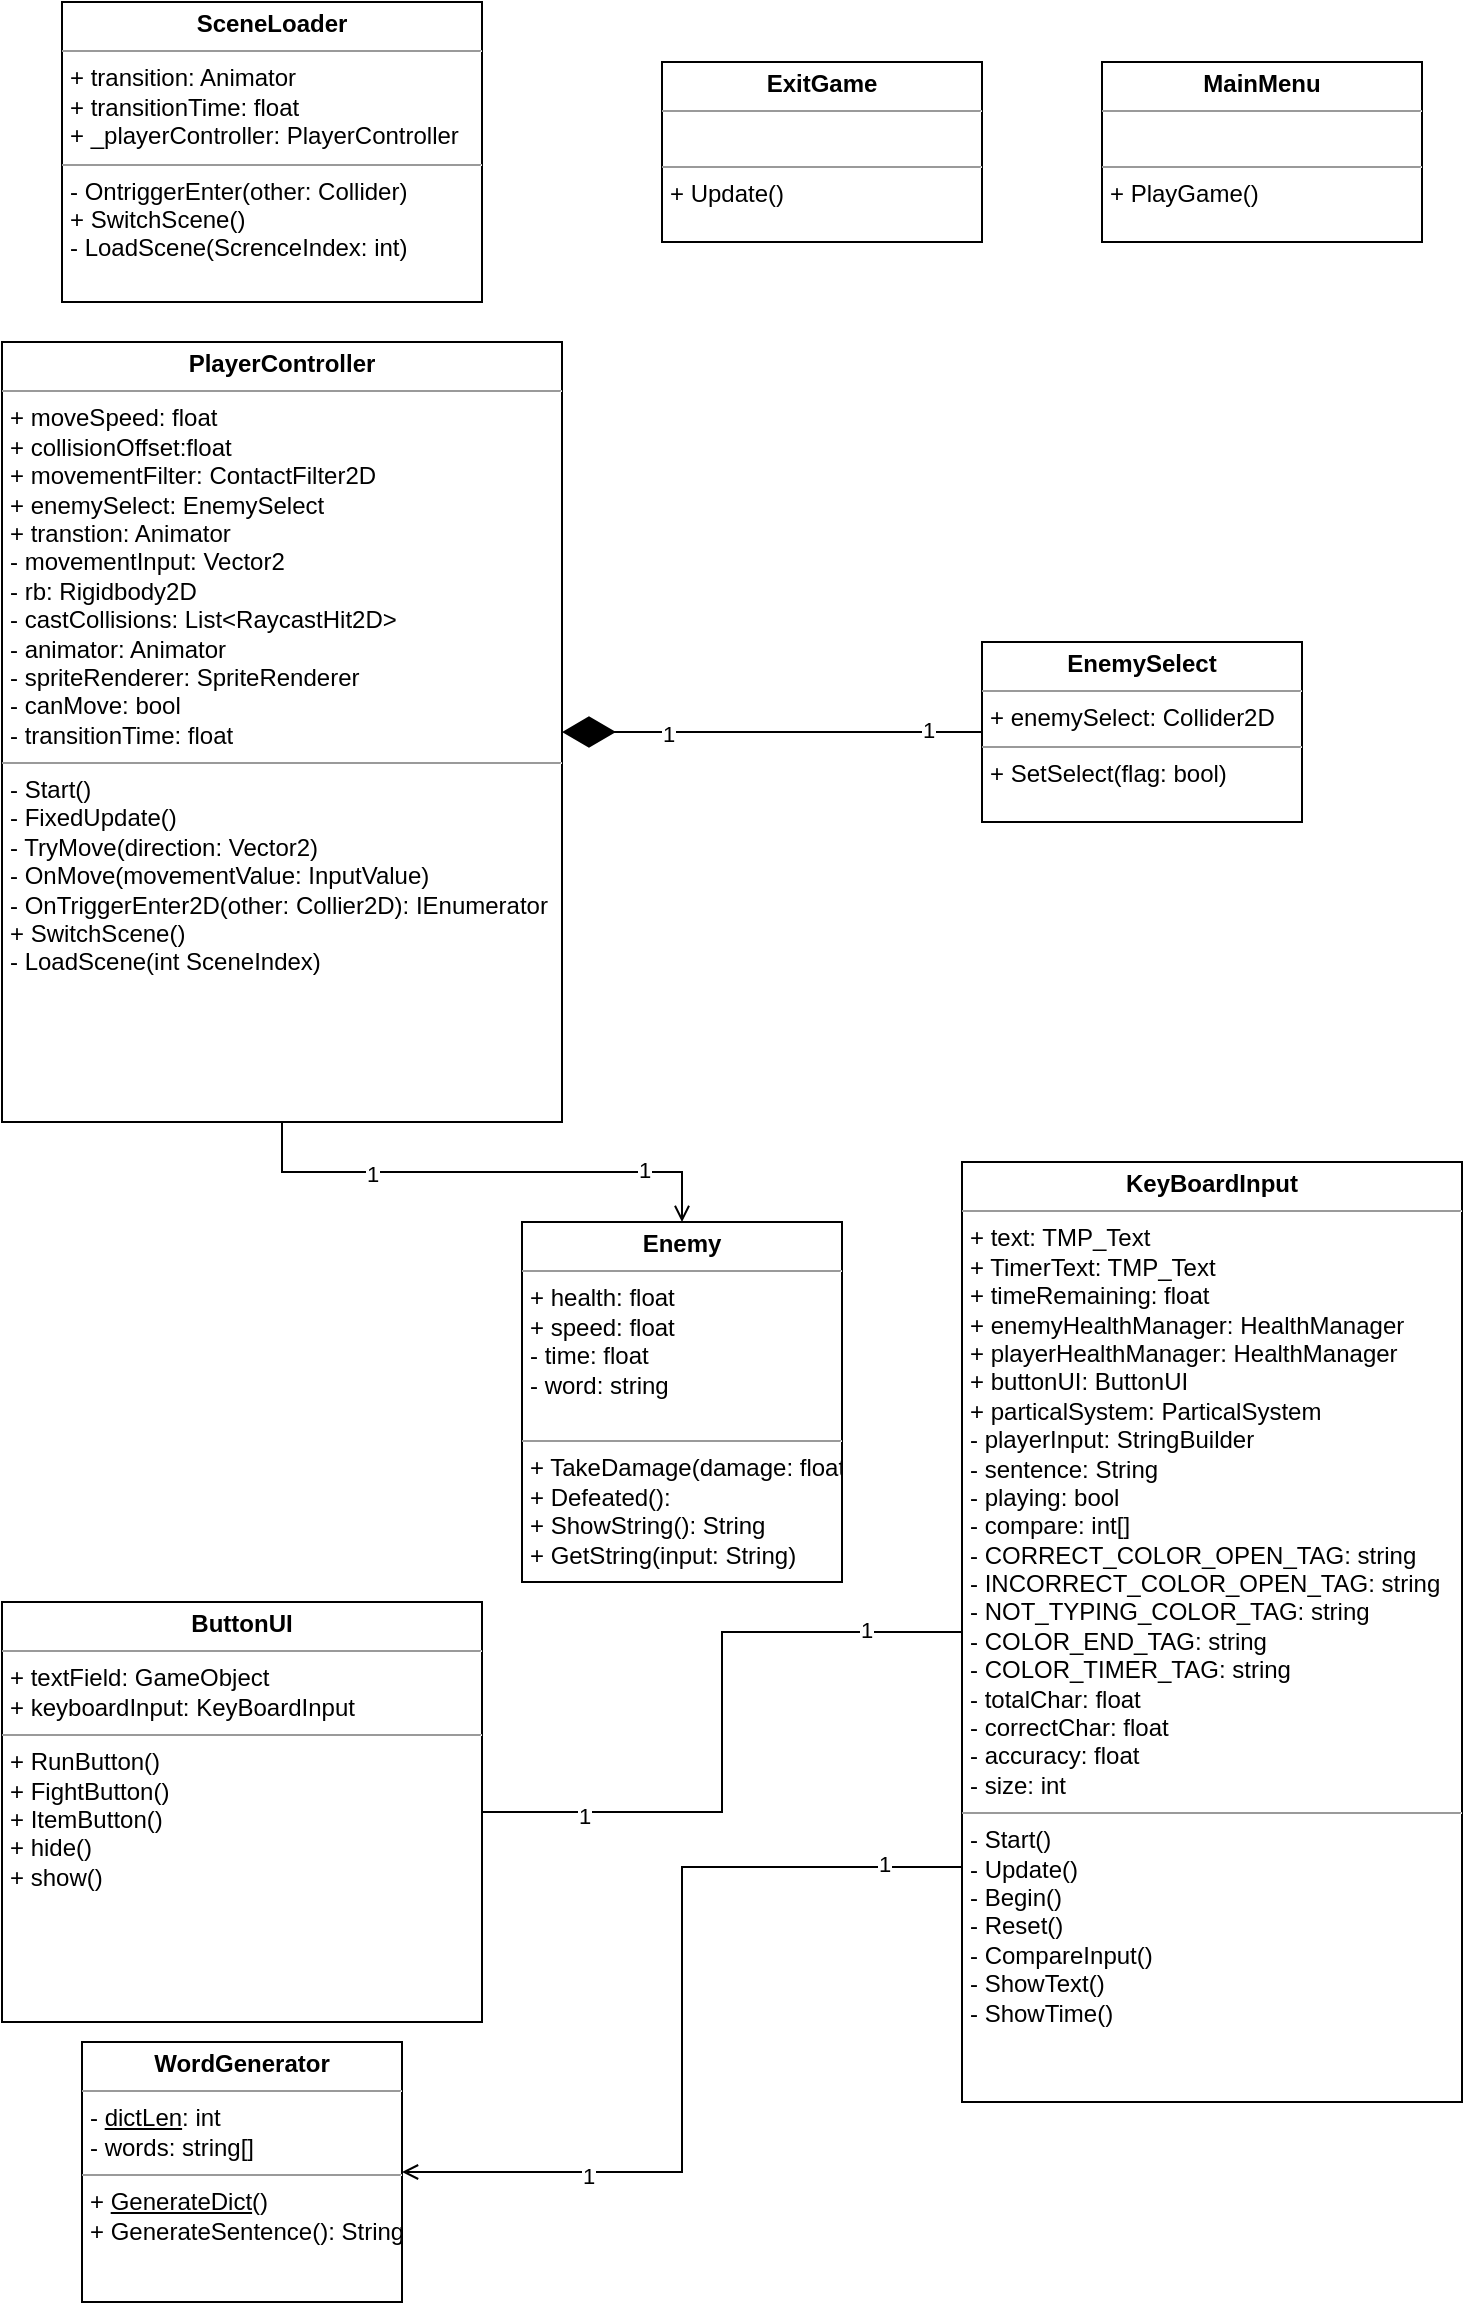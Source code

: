 <mxfile version="20.5.3" type="device"><diagram id="O7XUgZC3HYFxUBH4jLJh" name="Page-1"><mxGraphModel dx="1422" dy="754" grid="1" gridSize="10" guides="1" tooltips="1" connect="1" arrows="1" fold="1" page="1" pageScale="1" pageWidth="827" pageHeight="1169" math="0" shadow="0"><root><mxCell id="0"/><mxCell id="1" parent="0"/><mxCell id="2caRgrS_y1_bXxncPg1K-25" style="edgeStyle=orthogonalEdgeStyle;rounded=0;orthogonalLoop=1;jettySize=auto;html=1;exitX=0.5;exitY=1;exitDx=0;exitDy=0;entryX=0.5;entryY=0;entryDx=0;entryDy=0;endArrow=open;endFill=0;" edge="1" parent="1" source="2caRgrS_y1_bXxncPg1K-5" target="2caRgrS_y1_bXxncPg1K-24"><mxGeometry relative="1" as="geometry"/></mxCell><mxCell id="2caRgrS_y1_bXxncPg1K-26" value="1" style="edgeLabel;html=1;align=center;verticalAlign=middle;resizable=0;points=[];" vertex="1" connectable="0" parent="2caRgrS_y1_bXxncPg1K-25"><mxGeometry x="-0.44" y="-1" relative="1" as="geometry"><mxPoint as="offset"/></mxGeometry></mxCell><mxCell id="2caRgrS_y1_bXxncPg1K-27" value="1" style="edgeLabel;html=1;align=center;verticalAlign=middle;resizable=0;points=[];" vertex="1" connectable="0" parent="2caRgrS_y1_bXxncPg1K-25"><mxGeometry x="0.648" y="1" relative="1" as="geometry"><mxPoint as="offset"/></mxGeometry></mxCell><mxCell id="2caRgrS_y1_bXxncPg1K-5" value="&lt;p style=&quot;margin:0px;margin-top:4px;text-align:center;&quot;&gt;&lt;b&gt;PlayerController&lt;/b&gt;&lt;/p&gt;&lt;hr size=&quot;1&quot;&gt;&lt;p style=&quot;margin:0px;margin-left:4px;&quot;&gt;+ moveSpeed: float&lt;/p&gt;&lt;p style=&quot;margin:0px;margin-left:4px;&quot;&gt;+ collisionOffset:float&lt;/p&gt;&lt;p style=&quot;margin:0px;margin-left:4px;&quot;&gt;+ movementFilter: ContactFilter2D&lt;/p&gt;&lt;p style=&quot;margin:0px;margin-left:4px;&quot;&gt;+ enemySelect: EnemySelect&lt;/p&gt;&lt;p style=&quot;margin:0px;margin-left:4px;&quot;&gt;+ transtion: Animator&lt;/p&gt;&lt;p style=&quot;margin:0px;margin-left:4px;&quot;&gt;- movementInput: Vector2&lt;/p&gt;&lt;p style=&quot;margin:0px;margin-left:4px;&quot;&gt;- rb: Rigidbody2D&lt;/p&gt;&lt;p style=&quot;margin:0px;margin-left:4px;&quot;&gt;- castCollisions: List&amp;lt;RaycastHit2D&amp;gt;&lt;/p&gt;&lt;p style=&quot;margin:0px;margin-left:4px;&quot;&gt;- animator: Animator&lt;/p&gt;&lt;p style=&quot;margin:0px;margin-left:4px;&quot;&gt;- spriteRenderer: SpriteRenderer&lt;/p&gt;&lt;p style=&quot;margin:0px;margin-left:4px;&quot;&gt;- canMove: bool&lt;/p&gt;&lt;p style=&quot;margin:0px;margin-left:4px;&quot;&gt;- transitionTime: float&lt;/p&gt;&lt;hr size=&quot;1&quot;&gt;&lt;p style=&quot;margin:0px;margin-left:4px;&quot;&gt;- Start()&lt;/p&gt;&lt;p style=&quot;margin:0px;margin-left:4px;&quot;&gt;- FixedUpdate()&lt;/p&gt;&lt;p style=&quot;margin:0px;margin-left:4px;&quot;&gt;- TryMove(direction: Vector2)&lt;/p&gt;&lt;p style=&quot;margin:0px;margin-left:4px;&quot;&gt;- OnMove(movementValue: InputValue)&lt;/p&gt;&lt;p style=&quot;margin:0px;margin-left:4px;&quot;&gt;- OnTriggerEnter2D(other: Collier2D): IEnumerator&lt;/p&gt;&lt;p style=&quot;margin:0px;margin-left:4px;&quot;&gt;+ SwitchScene()&lt;/p&gt;&lt;p style=&quot;margin:0px;margin-left:4px;&quot;&gt;- LoadScene(int SceneIndex)&lt;/p&gt;" style="verticalAlign=top;align=left;overflow=fill;fontSize=12;fontFamily=Helvetica;html=1;" vertex="1" parent="1"><mxGeometry x="60" y="180" width="280" height="390" as="geometry"/></mxCell><mxCell id="2caRgrS_y1_bXxncPg1K-6" value="&lt;p style=&quot;margin:0px;margin-top:4px;text-align:center;&quot;&gt;&lt;b&gt;EnemySelect&lt;/b&gt;&lt;/p&gt;&lt;hr size=&quot;1&quot;&gt;&lt;p style=&quot;margin:0px;margin-left:4px;&quot;&gt;+ enemySelect: Collider2D&lt;/p&gt;&lt;hr size=&quot;1&quot;&gt;&lt;p style=&quot;margin:0px;margin-left:4px;&quot;&gt;+ SetSelect(flag: bool)&lt;/p&gt;" style="verticalAlign=top;align=left;overflow=fill;fontSize=12;fontFamily=Helvetica;html=1;" vertex="1" parent="1"><mxGeometry x="550" y="330" width="160" height="90" as="geometry"/></mxCell><mxCell id="2caRgrS_y1_bXxncPg1K-7" value="" style="endArrow=diamondThin;endFill=1;endSize=24;html=1;rounded=0;entryX=1;entryY=0.5;entryDx=0;entryDy=0;exitX=0;exitY=0.5;exitDx=0;exitDy=0;" edge="1" parent="1" source="2caRgrS_y1_bXxncPg1K-6" target="2caRgrS_y1_bXxncPg1K-5"><mxGeometry width="160" relative="1" as="geometry"><mxPoint x="420" y="480" as="sourcePoint"/><mxPoint x="580" y="480" as="targetPoint"/></mxGeometry></mxCell><mxCell id="2caRgrS_y1_bXxncPg1K-8" value="1" style="edgeLabel;html=1;align=center;verticalAlign=middle;resizable=0;points=[];" vertex="1" connectable="0" parent="2caRgrS_y1_bXxncPg1K-7"><mxGeometry x="0.5" y="1" relative="1" as="geometry"><mxPoint as="offset"/></mxGeometry></mxCell><mxCell id="2caRgrS_y1_bXxncPg1K-9" value="1" style="edgeLabel;html=1;align=center;verticalAlign=middle;resizable=0;points=[];" vertex="1" connectable="0" parent="2caRgrS_y1_bXxncPg1K-7"><mxGeometry x="-0.738" y="-1" relative="1" as="geometry"><mxPoint as="offset"/></mxGeometry></mxCell><mxCell id="2caRgrS_y1_bXxncPg1K-16" style="edgeStyle=orthogonalEdgeStyle;rounded=0;orthogonalLoop=1;jettySize=auto;html=1;exitX=1;exitY=0.5;exitDx=0;exitDy=0;entryX=0;entryY=0.5;entryDx=0;entryDy=0;endArrow=none;endFill=0;" edge="1" parent="1" source="2caRgrS_y1_bXxncPg1K-10" target="2caRgrS_y1_bXxncPg1K-11"><mxGeometry relative="1" as="geometry"/></mxCell><mxCell id="2caRgrS_y1_bXxncPg1K-17" value="1" style="edgeLabel;html=1;align=center;verticalAlign=middle;resizable=0;points=[];" vertex="1" connectable="0" parent="2caRgrS_y1_bXxncPg1K-16"><mxGeometry x="-0.691" y="-2" relative="1" as="geometry"><mxPoint as="offset"/></mxGeometry></mxCell><mxCell id="2caRgrS_y1_bXxncPg1K-18" value="1" style="edgeLabel;html=1;align=center;verticalAlign=middle;resizable=0;points=[];" vertex="1" connectable="0" parent="2caRgrS_y1_bXxncPg1K-16"><mxGeometry x="0.709" y="1" relative="1" as="geometry"><mxPoint as="offset"/></mxGeometry></mxCell><mxCell id="2caRgrS_y1_bXxncPg1K-10" value="&lt;p style=&quot;margin:0px;margin-top:4px;text-align:center;&quot;&gt;&lt;b&gt;ButtonUI&lt;/b&gt;&lt;/p&gt;&lt;hr size=&quot;1&quot;&gt;&lt;p style=&quot;margin:0px;margin-left:4px;&quot;&gt;+ textField: GameObject&lt;/p&gt;&lt;p style=&quot;margin:0px;margin-left:4px;&quot;&gt;+ keyboardInput: KeyBoardInput&lt;/p&gt;&lt;hr size=&quot;1&quot;&gt;&lt;p style=&quot;margin:0px;margin-left:4px;&quot;&gt;+ RunButton()&lt;/p&gt;&lt;p style=&quot;margin:0px;margin-left:4px;&quot;&gt;+ FightButton()&lt;/p&gt;&lt;p style=&quot;margin:0px;margin-left:4px;&quot;&gt;+ ItemButton()&lt;/p&gt;&lt;p style=&quot;margin:0px;margin-left:4px;&quot;&gt;+ hide()&lt;/p&gt;&lt;p style=&quot;margin:0px;margin-left:4px;&quot;&gt;+ show()&lt;/p&gt;" style="verticalAlign=top;align=left;overflow=fill;fontSize=12;fontFamily=Helvetica;html=1;" vertex="1" parent="1"><mxGeometry x="60" y="810" width="240" height="210" as="geometry"/></mxCell><mxCell id="2caRgrS_y1_bXxncPg1K-20" style="edgeStyle=orthogonalEdgeStyle;rounded=0;orthogonalLoop=1;jettySize=auto;html=1;exitX=0;exitY=0.75;exitDx=0;exitDy=0;endArrow=open;endFill=0;" edge="1" parent="1" source="2caRgrS_y1_bXxncPg1K-11" target="2caRgrS_y1_bXxncPg1K-19"><mxGeometry relative="1" as="geometry"/></mxCell><mxCell id="2caRgrS_y1_bXxncPg1K-21" value="1" style="edgeLabel;html=1;align=center;verticalAlign=middle;resizable=0;points=[];" vertex="1" connectable="0" parent="2caRgrS_y1_bXxncPg1K-20"><mxGeometry x="0.57" y="2" relative="1" as="geometry"><mxPoint as="offset"/></mxGeometry></mxCell><mxCell id="2caRgrS_y1_bXxncPg1K-22" value="1" style="edgeLabel;html=1;align=center;verticalAlign=middle;resizable=0;points=[];" vertex="1" connectable="0" parent="2caRgrS_y1_bXxncPg1K-20"><mxGeometry x="-0.82" y="-2" relative="1" as="geometry"><mxPoint as="offset"/></mxGeometry></mxCell><mxCell id="2caRgrS_y1_bXxncPg1K-11" value="&lt;p style=&quot;margin:0px;margin-top:4px;text-align:center;&quot;&gt;&lt;b&gt;KeyBoardInput&lt;/b&gt;&lt;/p&gt;&lt;hr size=&quot;1&quot;&gt;&lt;p style=&quot;margin:0px;margin-left:4px;&quot;&gt;+ text: TMP_Text&lt;/p&gt;&lt;p style=&quot;margin:0px;margin-left:4px;&quot;&gt;+ TimerText: TMP_Text&lt;/p&gt;&lt;p style=&quot;margin:0px;margin-left:4px;&quot;&gt;+ timeRemaining: float&lt;/p&gt;&lt;p style=&quot;margin:0px;margin-left:4px;&quot;&gt;+ enemyHealthManager: HealthManager&lt;/p&gt;&lt;p style=&quot;margin:0px;margin-left:4px;&quot;&gt;+ playerHealthManager: HealthManager&lt;/p&gt;&lt;p style=&quot;margin:0px;margin-left:4px;&quot;&gt;+ buttonUI: ButtonUI&lt;/p&gt;&lt;p style=&quot;margin:0px;margin-left:4px;&quot;&gt;+ particalSystem: ParticalSystem&lt;/p&gt;&lt;p style=&quot;margin:0px;margin-left:4px;&quot;&gt;- playerInput: StringBuilder&lt;/p&gt;&lt;p style=&quot;margin:0px;margin-left:4px;&quot;&gt;- sentence: String&lt;/p&gt;&lt;p style=&quot;margin:0px;margin-left:4px;&quot;&gt;- playing: bool&lt;/p&gt;&lt;p style=&quot;margin:0px;margin-left:4px;&quot;&gt;- compare: int[]&lt;/p&gt;&lt;p style=&quot;margin:0px;margin-left:4px;&quot;&gt;- CORRECT_COLOR_OPEN_TAG: string&lt;/p&gt;&lt;p style=&quot;margin:0px;margin-left:4px;&quot;&gt;- INCORRECT_COLOR_OPEN_TAG: string&lt;/p&gt;&lt;p style=&quot;margin:0px;margin-left:4px;&quot;&gt;- NOT_TYPING_COLOR_TAG: string&lt;/p&gt;&lt;p style=&quot;margin:0px;margin-left:4px;&quot;&gt;- COLOR_END_TAG: string&lt;/p&gt;&lt;p style=&quot;margin:0px;margin-left:4px;&quot;&gt;- COLOR_TIMER_TAG: string&lt;/p&gt;&lt;p style=&quot;margin:0px;margin-left:4px;&quot;&gt;- totalChar: float&lt;/p&gt;&lt;p style=&quot;margin:0px;margin-left:4px;&quot;&gt;- correctChar: float&lt;/p&gt;&lt;p style=&quot;margin:0px;margin-left:4px;&quot;&gt;- accuracy: float&lt;/p&gt;&lt;p style=&quot;margin:0px;margin-left:4px;&quot;&gt;- size: int&lt;/p&gt;&lt;hr size=&quot;1&quot;&gt;&lt;p style=&quot;margin:0px;margin-left:4px;&quot;&gt;- Start()&lt;/p&gt;&lt;p style=&quot;margin:0px;margin-left:4px;&quot;&gt;- Update()&lt;/p&gt;&lt;p style=&quot;margin:0px;margin-left:4px;&quot;&gt;- Begin()&lt;/p&gt;&lt;p style=&quot;margin:0px;margin-left:4px;&quot;&gt;- Reset()&lt;/p&gt;&lt;p style=&quot;margin:0px;margin-left:4px;&quot;&gt;- CompareInput()&lt;/p&gt;&lt;p style=&quot;margin:0px;margin-left:4px;&quot;&gt;- ShowText()&lt;/p&gt;&lt;p style=&quot;margin:0px;margin-left:4px;&quot;&gt;- ShowTime()&lt;/p&gt;" style="verticalAlign=top;align=left;overflow=fill;fontSize=12;fontFamily=Helvetica;html=1;" vertex="1" parent="1"><mxGeometry x="540" y="590" width="250" height="470" as="geometry"/></mxCell><mxCell id="2caRgrS_y1_bXxncPg1K-19" value="&lt;p style=&quot;margin:0px;margin-top:4px;text-align:center;&quot;&gt;&lt;b&gt;WordGenerator&lt;/b&gt;&lt;/p&gt;&lt;hr size=&quot;1&quot;&gt;&lt;p style=&quot;margin:0px;margin-left:4px;&quot;&gt;- &lt;u&gt;dictLen&lt;/u&gt;: int&lt;/p&gt;&lt;p style=&quot;margin:0px;margin-left:4px;&quot;&gt;- words: string[]&lt;/p&gt;&lt;hr size=&quot;1&quot;&gt;&lt;p style=&quot;margin:0px;margin-left:4px;&quot;&gt;+ &lt;u&gt;GenerateDict&lt;/u&gt;()&lt;/p&gt;&lt;p style=&quot;margin:0px;margin-left:4px;&quot;&gt;+ GenerateSentence(): String&lt;/p&gt;" style="verticalAlign=top;align=left;overflow=fill;fontSize=12;fontFamily=Helvetica;html=1;" vertex="1" parent="1"><mxGeometry x="100" y="1030" width="160" height="130" as="geometry"/></mxCell><mxCell id="2caRgrS_y1_bXxncPg1K-24" value="&lt;p style=&quot;margin:0px;margin-top:4px;text-align:center;&quot;&gt;&lt;b&gt;Enemy&lt;/b&gt;&lt;/p&gt;&lt;hr size=&quot;1&quot;&gt;&lt;p style=&quot;margin:0px;margin-left:4px;&quot;&gt;+ health: float&lt;/p&gt;&lt;p style=&quot;margin:0px;margin-left:4px;&quot;&gt;+ speed: float&lt;/p&gt;&lt;p style=&quot;margin:0px;margin-left:4px;&quot;&gt;- time: float&lt;/p&gt;&lt;p style=&quot;margin:0px;margin-left:4px;&quot;&gt;- word: string&lt;/p&gt;&lt;p style=&quot;margin:0px;margin-left:4px;&quot;&gt;&lt;br&gt;&lt;/p&gt;&lt;hr size=&quot;1&quot;&gt;&lt;p style=&quot;margin:0px;margin-left:4px;&quot;&gt;+ TakeDamage(damage: float)&lt;/p&gt;&lt;p style=&quot;margin:0px;margin-left:4px;&quot;&gt;+ Defeated():&lt;/p&gt;&lt;p style=&quot;margin:0px;margin-left:4px;&quot;&gt;+ ShowString(): String&lt;/p&gt;&lt;p style=&quot;margin:0px;margin-left:4px;&quot;&gt;+ GetString(input: String)&amp;nbsp;&lt;/p&gt;" style="verticalAlign=top;align=left;overflow=fill;fontSize=12;fontFamily=Helvetica;html=1;" vertex="1" parent="1"><mxGeometry x="320" y="620" width="160" height="180" as="geometry"/></mxCell><mxCell id="2caRgrS_y1_bXxncPg1K-28" value="&lt;p style=&quot;margin:0px;margin-top:4px;text-align:center;&quot;&gt;&lt;b&gt;MainMenu&lt;/b&gt;&lt;/p&gt;&lt;hr size=&quot;1&quot;&gt;&lt;p style=&quot;margin:0px;margin-left:4px;&quot;&gt;&lt;br&gt;&lt;/p&gt;&lt;hr size=&quot;1&quot;&gt;&lt;p style=&quot;margin:0px;margin-left:4px;&quot;&gt;+ PlayGame()&lt;/p&gt;" style="verticalAlign=top;align=left;overflow=fill;fontSize=12;fontFamily=Helvetica;html=1;" vertex="1" parent="1"><mxGeometry x="610" y="40" width="160" height="90" as="geometry"/></mxCell><mxCell id="2caRgrS_y1_bXxncPg1K-29" value="&lt;p style=&quot;margin:0px;margin-top:4px;text-align:center;&quot;&gt;&lt;b&gt;ExitGame&lt;/b&gt;&lt;/p&gt;&lt;hr size=&quot;1&quot;&gt;&lt;p style=&quot;margin:0px;margin-left:4px;&quot;&gt;&lt;br&gt;&lt;/p&gt;&lt;hr size=&quot;1&quot;&gt;&lt;p style=&quot;margin:0px;margin-left:4px;&quot;&gt;+ Update()&lt;/p&gt;" style="verticalAlign=top;align=left;overflow=fill;fontSize=12;fontFamily=Helvetica;html=1;" vertex="1" parent="1"><mxGeometry x="390" y="40" width="160" height="90" as="geometry"/></mxCell><mxCell id="2caRgrS_y1_bXxncPg1K-30" value="&lt;p style=&quot;margin:0px;margin-top:4px;text-align:center;&quot;&gt;&lt;b&gt;SceneLoader&lt;/b&gt;&lt;/p&gt;&lt;hr size=&quot;1&quot;&gt;&lt;p style=&quot;margin:0px;margin-left:4px;&quot;&gt;+ transition: Animator&lt;/p&gt;&lt;p style=&quot;margin:0px;margin-left:4px;&quot;&gt;+ transitionTime: float&lt;/p&gt;&lt;p style=&quot;margin:0px;margin-left:4px;&quot;&gt;+ _playerController: PlayerController&lt;/p&gt;&lt;hr size=&quot;1&quot;&gt;&lt;p style=&quot;margin:0px;margin-left:4px;&quot;&gt;- OntriggerEnter(other: Collider)&lt;/p&gt;&lt;p style=&quot;margin:0px;margin-left:4px;&quot;&gt;+ SwitchScene()&lt;/p&gt;&lt;p style=&quot;margin:0px;margin-left:4px;&quot;&gt;- LoadScene(ScrenceIndex: int)&lt;/p&gt;" style="verticalAlign=top;align=left;overflow=fill;fontSize=12;fontFamily=Helvetica;html=1;" vertex="1" parent="1"><mxGeometry x="90" y="10" width="210" height="150" as="geometry"/></mxCell></root></mxGraphModel></diagram></mxfile>